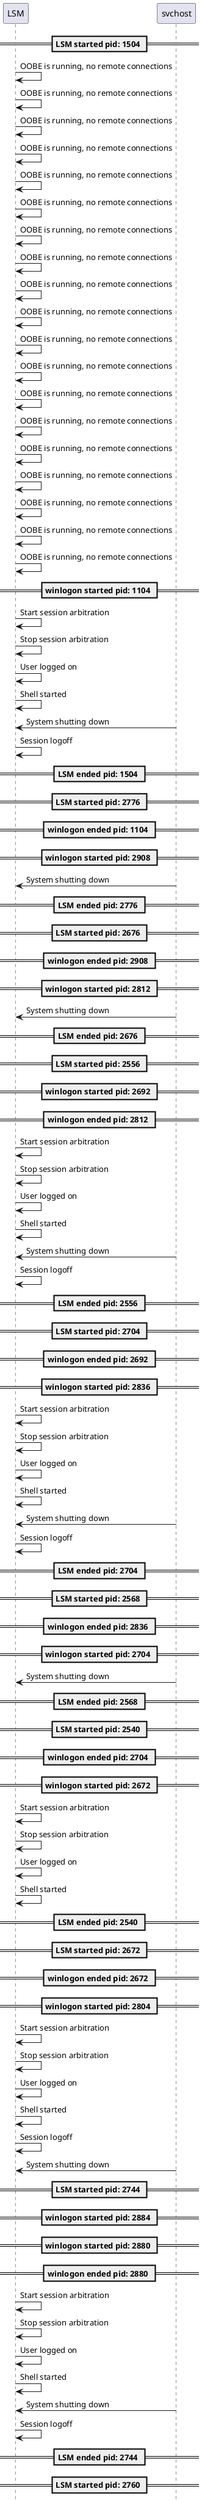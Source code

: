 @startuml
== LSM started pid: 1504 == 
LSM -> LSM : OOBE is running, no remote connections
LSM -> LSM : OOBE is running, no remote connections
LSM -> LSM : OOBE is running, no remote connections
LSM -> LSM : OOBE is running, no remote connections
LSM -> LSM : OOBE is running, no remote connections
LSM -> LSM : OOBE is running, no remote connections
LSM -> LSM : OOBE is running, no remote connections
LSM -> LSM : OOBE is running, no remote connections
LSM -> LSM : OOBE is running, no remote connections
LSM -> LSM : OOBE is running, no remote connections
LSM -> LSM : OOBE is running, no remote connections
LSM -> LSM : OOBE is running, no remote connections
LSM -> LSM : OOBE is running, no remote connections
LSM -> LSM : OOBE is running, no remote connections
LSM -> LSM : OOBE is running, no remote connections
LSM -> LSM : OOBE is running, no remote connections
LSM -> LSM : OOBE is running, no remote connections
LSM -> LSM : OOBE is running, no remote connections
LSM -> LSM : OOBE is running, no remote connections
== winlogon started pid: 1104 == 
LSM -> LSM : Start session arbitration
LSM -> LSM : Stop session arbitration
LSM -> LSM : User logged on
LSM -> LSM : Shell started
svchost -> LSM : System shutting down
LSM -> LSM : Session logoff
== LSM ended pid: 1504 == 
== LSM started pid: 2776 == 
== winlogon ended pid: 1104 == 
== winlogon started pid: 2908 == 
svchost -> LSM : System shutting down
== LSM ended pid: 2776 == 
== LSM started pid: 2676 == 
== winlogon ended pid: 2908 == 
== winlogon started pid: 2812 == 
svchost -> LSM : System shutting down
== LSM ended pid: 2676 == 
== LSM started pid: 2556 == 
== winlogon started pid: 2692 == 
== winlogon ended pid: 2812 == 
LSM -> LSM : Start session arbitration
LSM -> LSM : Stop session arbitration
LSM -> LSM : User logged on
LSM -> LSM : Shell started
svchost -> LSM : System shutting down
LSM -> LSM : Session logoff
== LSM ended pid: 2556 == 
== LSM started pid: 2704 == 
== winlogon ended pid: 2692 == 
== winlogon started pid: 2836 == 
LSM -> LSM : Start session arbitration
LSM -> LSM : Stop session arbitration
LSM -> LSM : User logged on
LSM -> LSM : Shell started
svchost -> LSM : System shutting down
LSM -> LSM : Session logoff
== LSM ended pid: 2704 == 
== LSM started pid: 2568 == 
== winlogon ended pid: 2836 == 
== winlogon started pid: 2704 == 
svchost -> LSM : System shutting down
== LSM ended pid: 2568 == 
== LSM started pid: 2540 == 
== winlogon ended pid: 2704 == 
== winlogon started pid: 2672 == 
LSM -> LSM : Start session arbitration
LSM -> LSM : Stop session arbitration
LSM -> LSM : User logged on
LSM -> LSM : Shell started
== LSM ended pid: 2540 == 
== LSM started pid: 2672 == 
== winlogon ended pid: 2672 == 
== winlogon started pid: 2804 == 
LSM -> LSM : Start session arbitration
LSM -> LSM : Stop session arbitration
LSM -> LSM : User logged on
LSM -> LSM : Shell started
LSM -> LSM : Session logoff
svchost -> LSM : System shutting down
== LSM started pid: 2744 == 
== winlogon started pid: 2884 == 
== winlogon started pid: 2880 == 
== winlogon ended pid: 2880 == 
LSM -> LSM : Start session arbitration
LSM -> LSM : Stop session arbitration
LSM -> LSM : User logged on
LSM -> LSM : Shell started
svchost -> LSM : System shutting down
LSM -> LSM : Session logoff
== LSM ended pid: 2744 == 
== LSM started pid: 2760 == 
== winlogon ended pid: 2884 == 
== winlogon started pid: 2892 == 
LSM -> LSM : Start session arbitration
LSM -> LSM : Stop session arbitration
LSM -> LSM : User logged on
LSM -> LSM : Shell started
LSM -> LSM : Session logoff
svchost -> LSM : System shutting down
== LSM ended pid: 2760 == 
== LSM started pid: 2888 == 
== winlogon ended pid: 2892 == 
== winlogon started pid: 2520 == 
LSM -> LSM : Start session arbitration
LSM -> LSM : Stop session arbitration
LSM -> LSM : User logged on
LSM -> LSM : Shell started
LSM -> LSM : Session logoff
svchost -> LSM : System shutting down
== LSM ended pid: 2888 == 
== LSM started pid: 2756 == 
== winlogon ended pid: 2520 == 
== winlogon started pid: 2400 == 
LSM -> LSM : Start session arbitration
LSM -> LSM : Stop session arbitration
LSM -> LSM : User logged on
LSM -> LSM : Shell started
== winlogon started pid: 23752 == 
LSM -> LSM : Session logoff
== winlogon ended pid: 2400 == 
LSM -> LSM : Start session arbitration
LSM -> LSM : Stop session arbitration
LSM -> LSM : User logged on
LSM -> LSM : Shell started
svchost -> LSM : System shutting down
LSM -> LSM : Session logoff
== LSM ended pid: 2756 == 
== LSM started pid: 2708 == 
== winlogon ended pid: 23752 == 
== winlogon started pid: 2848 == 
svchost -> LSM : System shutting down
== LSM ended pid: 2708 == 
== LSM started pid: 2740 == 
== winlogon ended pid: 2848 == 
== winlogon started pid: 2876 == 
LSM -> LSM : Start session arbitration
LSM -> LSM : Stop session arbitration
LSM -> LSM : User logged on
LSM -> LSM : Shell started
LSM -> LSM : Session logoff
svchost -> LSM : System shutting down
== LSM ended pid: 2740 == 
== winlogon ended pid: 2876 == 
LSM -> LSM : Start session arbitration
LSM -> LSM : Stop session arbitration
LSM -> LSM : User logged on
LSM -> LSM : Shell started
@enduml

